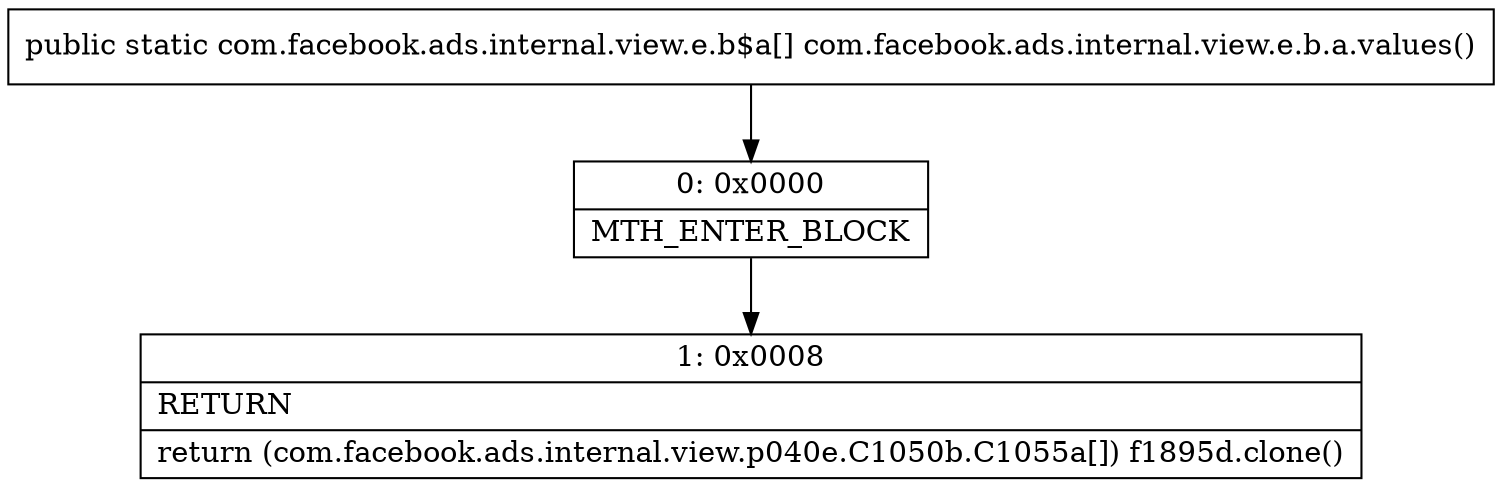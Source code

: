 digraph "CFG forcom.facebook.ads.internal.view.e.b.a.values()[Lcom\/facebook\/ads\/internal\/view\/e\/b$a;" {
Node_0 [shape=record,label="{0\:\ 0x0000|MTH_ENTER_BLOCK\l}"];
Node_1 [shape=record,label="{1\:\ 0x0008|RETURN\l|return (com.facebook.ads.internal.view.p040e.C1050b.C1055a[]) f1895d.clone()\l}"];
MethodNode[shape=record,label="{public static com.facebook.ads.internal.view.e.b$a[] com.facebook.ads.internal.view.e.b.a.values() }"];
MethodNode -> Node_0;
Node_0 -> Node_1;
}

